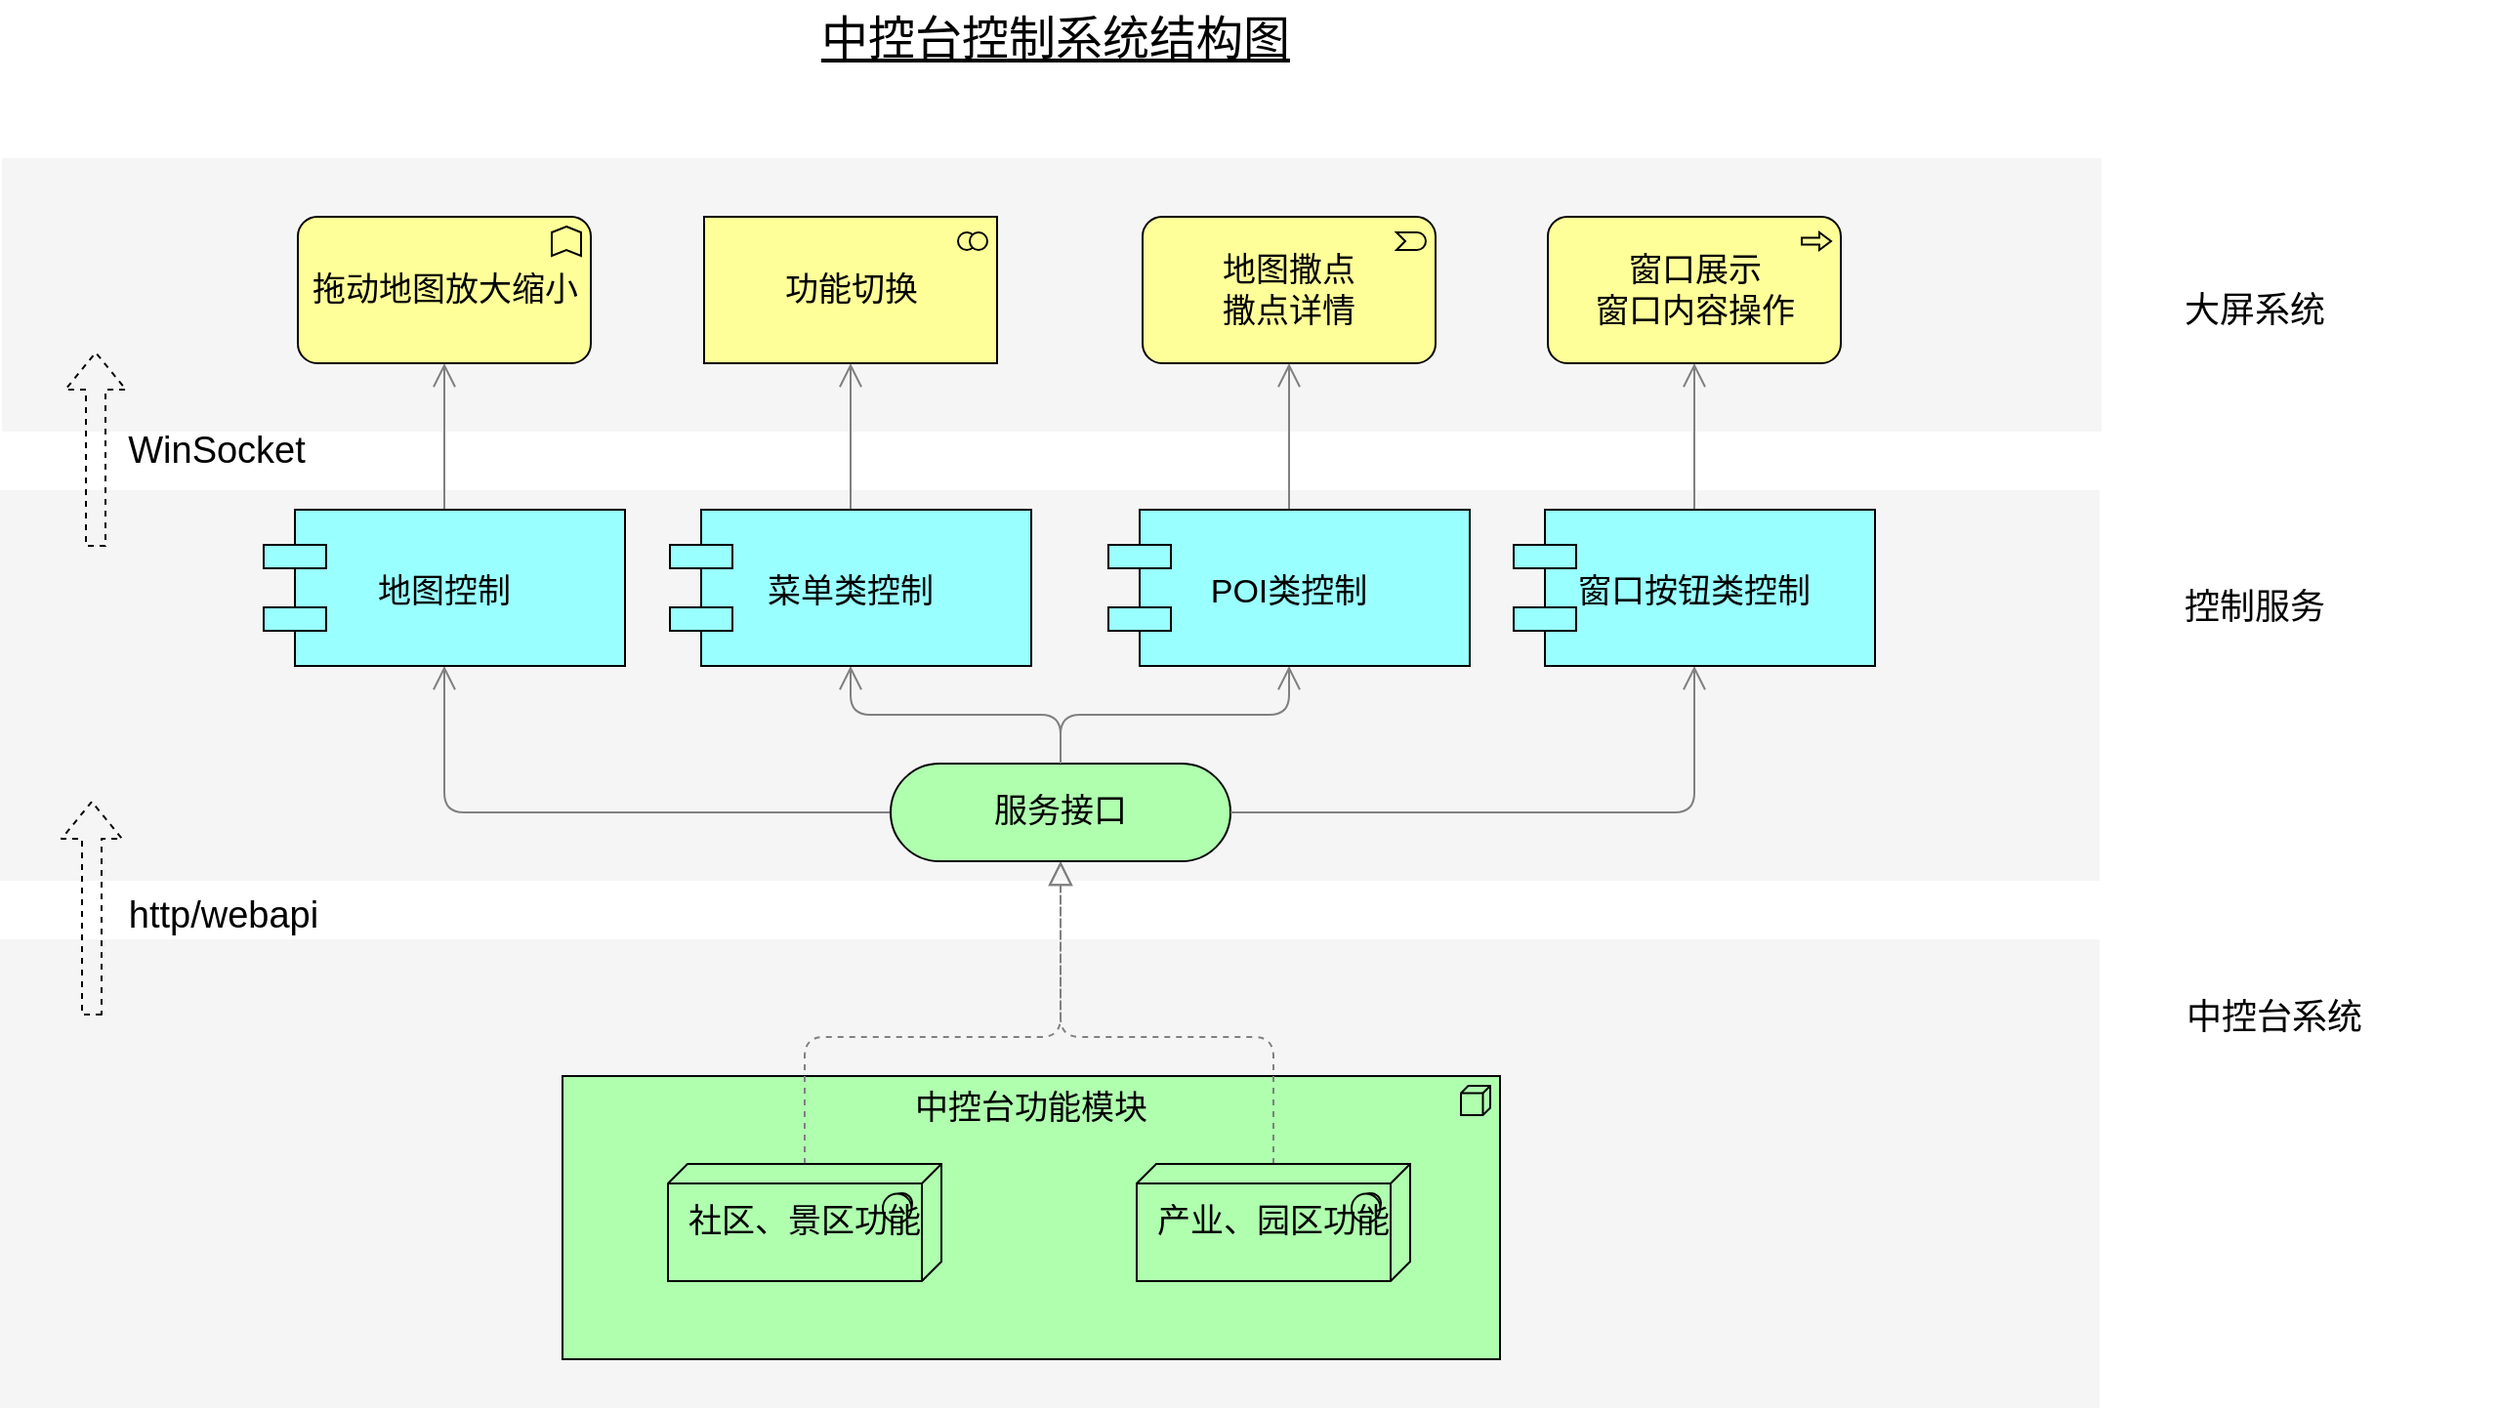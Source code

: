 <mxfile version="10.7.7" type="github"><diagram name="Page-1" id="44bbcf24-548e-d532-59d3-359de5b44cbb"><mxGraphModel dx="1575" dy="952" grid="1" gridSize="10" guides="1" tooltips="1" connect="1" arrows="1" fold="1" page="1" pageScale="1.5" pageWidth="1169" pageHeight="826" background="none" math="0" shadow="0"><root><mxCell id="0" style=";html=1;"/><mxCell id="1" style=";html=1;" parent="0"/><mxCell id="6eae4fabf1afb631-36" value="" style="whiteSpace=wrap;html=1;strokeColor=none;strokeWidth=1;fillColor=#f5f5f5;fontSize=14;" parent="1" vertex="1"><mxGeometry x="80" y="521" width="1075" height="240" as="geometry"/></mxCell><mxCell id="6eae4fabf1afb631-35" value="" style="whiteSpace=wrap;html=1;strokeColor=none;strokeWidth=1;fillColor=#f5f5f5;fontSize=14;" parent="1" vertex="1"><mxGeometry x="80" y="291" width="1075" height="200" as="geometry"/></mxCell><mxCell id="6eae4fabf1afb631-34" value="" style="whiteSpace=wrap;html=1;strokeColor=none;strokeWidth=1;fillColor=#f5f5f5;fontSize=14;" parent="1" vertex="1"><mxGeometry x="81" y="121" width="1075" height="140" as="geometry"/></mxCell><mxCell id="6eae4fabf1afb631-4" value="中控台功能模块" style="html=1;whiteSpace=wrap;fillColor=#AFFFAF;strokeColor=#000000;shape=mxgraph.archimate3.application;appType=node;archiType=square;fontSize=17;verticalAlign=top;" parent="1" vertex="1"><mxGeometry x="368" y="591" width="480" height="145" as="geometry"/></mxCell><mxCell id="6eae4fabf1afb631-13" style="edgeStyle=orthogonalEdgeStyle;rounded=1;elbow=vertical;html=1;startSize=10;endArrow=block;endFill=0;endSize=10;jettySize=auto;orthogonalLoop=1;strokeColor=#808080;fontSize=14;dashed=1;" parent="1" source="6eae4fabf1afb631-2" target="6eae4fabf1afb631-5" edge="1"><mxGeometry relative="1" as="geometry"><Array as="points"><mxPoint x="492" y="571"/><mxPoint x="623" y="571"/></Array></mxGeometry></mxCell><mxCell id="6eae4fabf1afb631-2" value="社区、景区功能" style="html=1;whiteSpace=wrap;fillColor=#AFFFAF;strokeColor=#000000;shape=mxgraph.archimate3.tech;techType=sysSw;fontSize=17;" parent="1" vertex="1"><mxGeometry x="422" y="636" width="140" height="60" as="geometry"/></mxCell><mxCell id="6eae4fabf1afb631-14" style="edgeStyle=orthogonalEdgeStyle;rounded=1;elbow=vertical;html=1;startSize=10;endArrow=block;endFill=0;endSize=10;jettySize=auto;orthogonalLoop=1;strokeColor=#808080;fontSize=14;dashed=1;entryX=0.5;entryY=1;entryDx=0;entryDy=0;entryPerimeter=0;" parent="1" source="6eae4fabf1afb631-3" edge="1" target="6eae4fabf1afb631-5"><mxGeometry relative="1" as="geometry"><mxPoint x="640" y="521.0" as="targetPoint"/><Array as="points"><mxPoint x="732" y="571"/><mxPoint x="623" y="571"/></Array></mxGeometry></mxCell><mxCell id="6eae4fabf1afb631-3" value="&lt;div style=&quot;font-size: 17px;&quot;&gt;产业、园区功能&lt;/div&gt;" style="html=1;whiteSpace=wrap;fillColor=#AFFFAF;strokeColor=#000000;shape=mxgraph.archimate3.tech;techType=sysSw;fontSize=17;" parent="1" vertex="1"><mxGeometry x="662" y="636" width="140" height="60" as="geometry"/></mxCell><mxCell id="6eae4fabf1afb631-19" style="edgeStyle=orthogonalEdgeStyle;rounded=1;elbow=vertical;html=1;startSize=10;endArrow=open;endFill=0;endSize=10;jettySize=auto;orthogonalLoop=1;strokeColor=#808080;fontSize=14;" parent="1" source="6eae4fabf1afb631-5" target="6eae4fabf1afb631-10" edge="1"><mxGeometry relative="1" as="geometry"/></mxCell><mxCell id="6eae4fabf1afb631-20" style="rounded=1;elbow=vertical;html=1;startSize=10;endArrow=open;endFill=0;endSize=10;jettySize=auto;orthogonalLoop=1;strokeColor=#808080;fontSize=14;entryX=0.5;entryY=1;exitX=0.265;exitY=0.007;exitPerimeter=0;edgeStyle=orthogonalEdgeStyle;entryDx=0;entryDy=0;" parent="1" source="6eae4fabf1afb631-5" target="6eae4fabf1afb631-8" edge="1"><mxGeometry relative="1" as="geometry"><Array as="points"><mxPoint x="582" y="456"/><mxPoint x="308" y="456"/></Array></mxGeometry></mxCell><mxCell id="6eae4fabf1afb631-5" value="服务接口" style="html=1;whiteSpace=wrap;fillColor=#AFFFAF;strokeColor=#000000;shape=mxgraph.archimate3.service;fontSize=17;" parent="1" vertex="1"><mxGeometry x="536" y="431" width="174" height="50" as="geometry"/></mxCell><mxCell id="6eae4fabf1afb631-15" style="rounded=1;elbow=vertical;html=1;startSize=10;endArrow=open;endFill=0;endSize=10;jettySize=auto;orthogonalLoop=1;strokeColor=#808080;fontSize=14;edgeStyle=orthogonalEdgeStyle;" parent="1" source="6eae4fabf1afb631-5" target="6eae4fabf1afb631-12" edge="1"><mxGeometry relative="1" as="geometry"><mxPoint x="715" y="491.0" as="sourcePoint"/></mxGeometry></mxCell><mxCell id="6eae4fabf1afb631-16" style="edgeStyle=orthogonalEdgeStyle;rounded=1;elbow=vertical;html=1;startSize=10;endArrow=open;endFill=0;endSize=10;jettySize=auto;orthogonalLoop=1;strokeColor=#808080;fontSize=14;entryX=0.5;entryY=1;" parent="1" source="6eae4fabf1afb631-5" target="6eae4fabf1afb631-11" edge="1"><mxGeometry relative="1" as="geometry"><mxPoint x="679.765" y="471.706" as="sourcePoint"/></mxGeometry></mxCell><mxCell id="6eae4fabf1afb631-25" style="edgeStyle=elbowEdgeStyle;rounded=1;elbow=vertical;html=1;startSize=10;endArrow=open;endFill=0;endSize=10;jettySize=auto;orthogonalLoop=1;strokeColor=#808080;fontSize=14;" parent="1" source="6eae4fabf1afb631-8" target="6eae4fabf1afb631-21" edge="1"><mxGeometry relative="1" as="geometry"/></mxCell><mxCell id="6eae4fabf1afb631-8" value="地图控制" style="shape=component;align=center;strokeColor=#000000;fillColor=#99ffff;gradientColor=none;fontSize=17;" parent="1" vertex="1"><mxGeometry x="215" y="301" width="185" height="80" as="geometry"/></mxCell><mxCell id="6eae4fabf1afb631-26" style="edgeStyle=elbowEdgeStyle;rounded=1;elbow=vertical;html=1;startSize=10;endArrow=open;endFill=0;endSize=10;jettySize=auto;orthogonalLoop=1;strokeColor=#808080;fontSize=14;" parent="1" source="6eae4fabf1afb631-10" target="6eae4fabf1afb631-22" edge="1"><mxGeometry relative="1" as="geometry"/></mxCell><mxCell id="6eae4fabf1afb631-10" value="菜单类控制" style="shape=component;align=center;strokeColor=#000000;fillColor=#99ffff;gradientColor=none;fontSize=17;" parent="1" vertex="1"><mxGeometry x="423" y="301" width="185" height="80" as="geometry"/></mxCell><mxCell id="6eae4fabf1afb631-27" style="edgeStyle=elbowEdgeStyle;rounded=1;elbow=vertical;html=1;startSize=10;endArrow=open;endFill=0;endSize=10;jettySize=auto;orthogonalLoop=1;strokeColor=#808080;fontSize=14;" parent="1" source="6eae4fabf1afb631-11" target="6eae4fabf1afb631-23" edge="1"><mxGeometry relative="1" as="geometry"/></mxCell><mxCell id="6eae4fabf1afb631-11" value="POI类控制" style="shape=component;align=center;strokeColor=#000000;fillColor=#99ffff;gradientColor=none;fontSize=17;" parent="1" vertex="1"><mxGeometry x="647.5" y="301" width="185" height="80" as="geometry"/></mxCell><mxCell id="6eae4fabf1afb631-28" style="edgeStyle=elbowEdgeStyle;rounded=1;elbow=vertical;html=1;startSize=10;endArrow=open;endFill=0;endSize=10;jettySize=auto;orthogonalLoop=1;strokeColor=#808080;fontSize=14;" parent="1" source="6eae4fabf1afb631-12" target="6eae4fabf1afb631-24" edge="1"><mxGeometry relative="1" as="geometry"/></mxCell><mxCell id="6eae4fabf1afb631-12" value="窗口按钮类控制" style="shape=component;align=center;strokeColor=#000000;fillColor=#99ffff;gradientColor=none;fontSize=17;" parent="1" vertex="1"><mxGeometry x="855" y="301" width="185" height="80" as="geometry"/></mxCell><mxCell id="6eae4fabf1afb631-21" value="拖动地图放大缩小" style="html=1;whiteSpace=wrap;fillColor=#ffff99;strokeColor=#000000;shape=mxgraph.archimate3.application;appType=func;archiType=rounded;fontSize=17;" parent="1" vertex="1"><mxGeometry x="232.5" y="151" width="150" height="75" as="geometry"/></mxCell><mxCell id="6eae4fabf1afb631-22" value="功能切换" style="html=1;whiteSpace=wrap;fillColor=#ffff99;strokeColor=#000000;shape=mxgraph.archimate3.application;appType=collab;archiType=square;fontSize=17;" parent="1" vertex="1"><mxGeometry x="440.5" y="151" width="150" height="75" as="geometry"/></mxCell><mxCell id="6eae4fabf1afb631-23" value="地图撒点&lt;br style=&quot;font-size: 17px;&quot;&gt;撒点详情&lt;br style=&quot;font-size: 17px;&quot;&gt;" style="html=1;whiteSpace=wrap;fillColor=#ffff99;strokeColor=#000000;shape=mxgraph.archimate3.application;appType=event;archiType=rounded;fontSize=17;" parent="1" vertex="1"><mxGeometry x="665" y="151" width="150" height="75" as="geometry"/></mxCell><mxCell id="6eae4fabf1afb631-24" value="窗口展示&lt;br style=&quot;font-size: 17px&quot;&gt;窗口内容操作&lt;br style=&quot;font-size: 17px&quot;&gt;" style="html=1;whiteSpace=wrap;fillColor=#ffff99;strokeColor=#000000;shape=mxgraph.archimate3.application;appType=proc;archiType=rounded;fontSize=17;" parent="1" vertex="1"><mxGeometry x="872.5" y="151" width="150" height="75" as="geometry"/></mxCell><mxCell id="6eae4fabf1afb631-29" value="中控台系统" style="text;html=1;strokeColor=none;fillColor=none;align=center;verticalAlign=middle;whiteSpace=wrap;fontSize=18;" parent="1" vertex="1"><mxGeometry x="1130" y="551" width="229" height="20" as="geometry"/></mxCell><mxCell id="6eae4fabf1afb631-30" value="控制服务" style="text;html=1;strokeColor=none;fillColor=none;align=center;verticalAlign=middle;whiteSpace=wrap;fontSize=18;" parent="1" vertex="1"><mxGeometry x="1119" y="341" width="231" height="20" as="geometry"/></mxCell><mxCell id="6eae4fabf1afb631-31" value="大屏系统" style="text;html=1;strokeColor=none;fillColor=none;align=center;verticalAlign=middle;whiteSpace=wrap;fontSize=18;" parent="1" vertex="1"><mxGeometry x="1120" y="189" width="229" height="20" as="geometry"/></mxCell><mxCell id="6eae4fabf1afb631-37" value="中控台控制系统结构图" style="text;strokeColor=none;fillColor=none;html=1;fontSize=24;fontStyle=4;verticalAlign=middle;align=center;" parent="1" vertex="1"><mxGeometry x="80" y="40" width="1080" height="40" as="geometry"/></mxCell><mxCell id="zrEHpdkWb2SXZcTK2ZR1-8" value="" style="shape=flexArrow;endArrow=classic;html=1;fontSize=17;dashed=1;" edge="1" parent="1"><mxGeometry width="50" height="50" relative="1" as="geometry"><mxPoint x="129" y="320" as="sourcePoint"/><mxPoint x="129" y="220" as="targetPoint"/></mxGeometry></mxCell><mxCell id="zrEHpdkWb2SXZcTK2ZR1-9" value="" style="shape=flexArrow;endArrow=classic;html=1;dashed=1;fontSize=17;" edge="1" parent="1"><mxGeometry width="50" height="50" relative="1" as="geometry"><mxPoint x="127" y="560" as="sourcePoint"/><mxPoint x="127" y="450" as="targetPoint"/></mxGeometry></mxCell><mxCell id="zrEHpdkWb2SXZcTK2ZR1-10" value="WinSocket" style="text;html=1;strokeColor=none;fillColor=none;align=center;verticalAlign=middle;whiteSpace=wrap;rounded=0;fontSize=19;fontStyle=0" vertex="1" parent="1"><mxGeometry x="162" y="261" width="58" height="20" as="geometry"/></mxCell><mxCell id="zrEHpdkWb2SXZcTK2ZR1-11" value="http/webapi" style="text;html=1;strokeColor=none;fillColor=none;align=center;verticalAlign=middle;whiteSpace=wrap;rounded=0;fontSize=19;fontStyle=0" vertex="1" parent="1"><mxGeometry x="159" y="499" width="71" height="20" as="geometry"/></mxCell></root></mxGraphModel></diagram></mxfile>